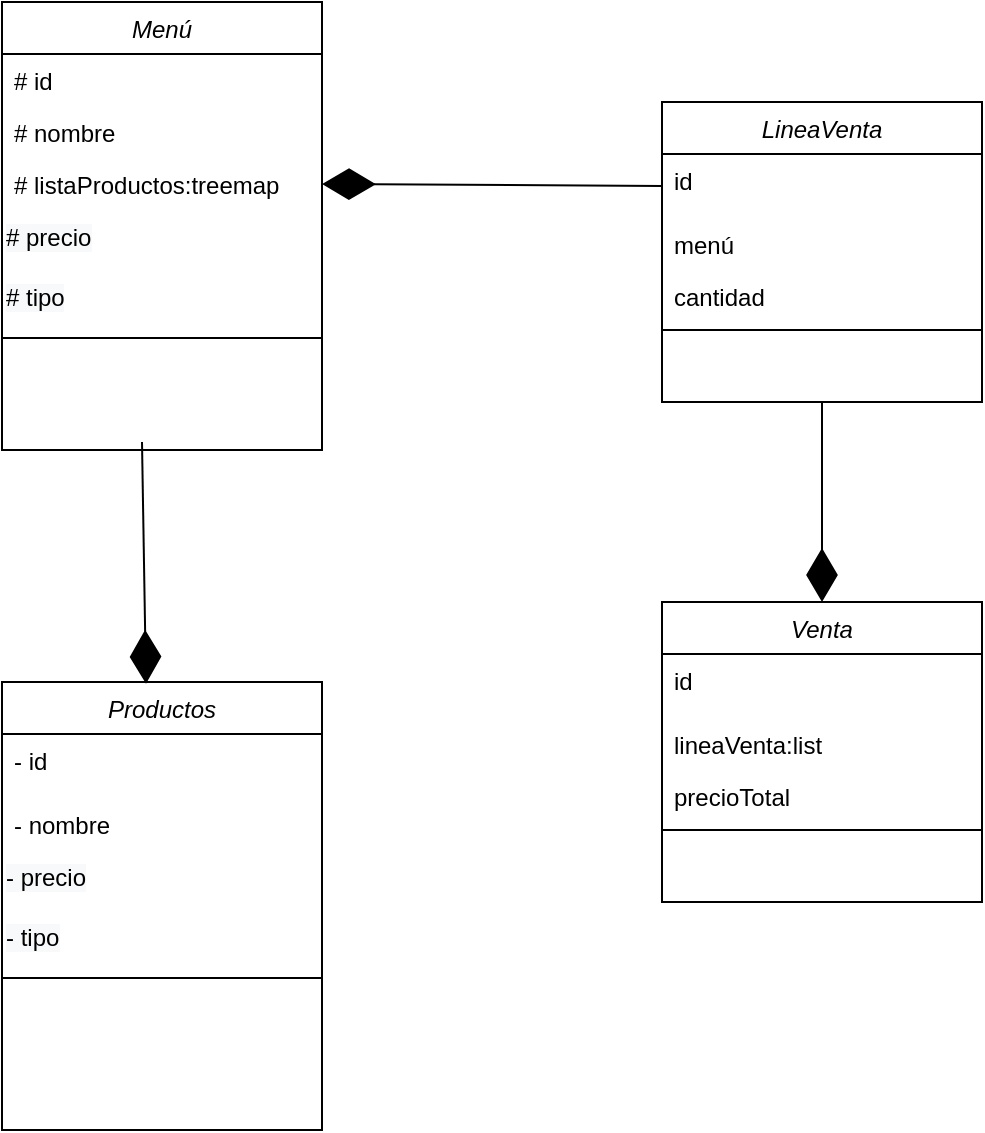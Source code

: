 <mxfile version="15.2.7" type="device"><diagram id="C5RBs43oDa-KdzZeNtuy" name="Page-1"><mxGraphModel dx="852" dy="494" grid="1" gridSize="10" guides="1" tooltips="1" connect="1" arrows="1" fold="1" page="1" pageScale="1" pageWidth="827" pageHeight="1169" math="0" shadow="0"><root><mxCell id="WIyWlLk6GJQsqaUBKTNV-0"/><mxCell id="WIyWlLk6GJQsqaUBKTNV-1" parent="WIyWlLk6GJQsqaUBKTNV-0"/><mxCell id="zkfFHV4jXpPFQw0GAbJ--0" value="Menú" style="swimlane;fontStyle=2;align=center;verticalAlign=top;childLayout=stackLayout;horizontal=1;startSize=26;horizontalStack=0;resizeParent=1;resizeLast=0;collapsible=1;marginBottom=0;rounded=0;shadow=0;strokeWidth=1;" parent="WIyWlLk6GJQsqaUBKTNV-1" vertex="1"><mxGeometry x="220" y="120" width="160" height="224" as="geometry"><mxRectangle x="230" y="140" width="160" height="26" as="alternateBounds"/></mxGeometry></mxCell><mxCell id="zkfFHV4jXpPFQw0GAbJ--1" value="# id" style="text;align=left;verticalAlign=top;spacingLeft=4;spacingRight=4;overflow=hidden;rotatable=0;points=[[0,0.5],[1,0.5]];portConstraint=eastwest;" parent="zkfFHV4jXpPFQw0GAbJ--0" vertex="1"><mxGeometry y="26" width="160" height="26" as="geometry"/></mxCell><mxCell id="zkfFHV4jXpPFQw0GAbJ--2" value="# nombre" style="text;align=left;verticalAlign=top;spacingLeft=4;spacingRight=4;overflow=hidden;rotatable=0;points=[[0,0.5],[1,0.5]];portConstraint=eastwest;rounded=0;shadow=0;html=0;" parent="zkfFHV4jXpPFQw0GAbJ--0" vertex="1"><mxGeometry y="52" width="160" height="26" as="geometry"/></mxCell><mxCell id="9YfbYnSpnzWlh_MAuSfu-0" value="# listaProductos:treemap" style="text;align=left;verticalAlign=top;spacingLeft=4;spacingRight=4;overflow=hidden;rotatable=0;points=[[0,0.5],[1,0.5]];portConstraint=eastwest;rounded=0;shadow=0;html=0;" parent="zkfFHV4jXpPFQw0GAbJ--0" vertex="1"><mxGeometry y="78" width="160" height="26" as="geometry"/></mxCell><mxCell id="9YfbYnSpnzWlh_MAuSfu-9" value="&lt;span style=&quot;color: rgb(0 , 0 , 0) ; font-family: &amp;#34;helvetica&amp;#34; ; font-size: 12px ; font-style: normal ; font-weight: 400 ; letter-spacing: normal ; text-align: left ; text-indent: 0px ; text-transform: none ; word-spacing: 0px ; background-color: rgb(248 , 249 , 250) ; display: inline ; float: none&quot;&gt;# precio&lt;/span&gt;" style="text;whiteSpace=wrap;html=1;" parent="zkfFHV4jXpPFQw0GAbJ--0" vertex="1"><mxGeometry y="104" width="160" height="30" as="geometry"/></mxCell><mxCell id="9YfbYnSpnzWlh_MAuSfu-18" value="&lt;span style=&quot;color: rgb(0 , 0 , 0) ; font-family: &amp;#34;helvetica&amp;#34; ; font-size: 12px ; font-style: normal ; font-weight: 400 ; letter-spacing: normal ; text-align: left ; text-indent: 0px ; text-transform: none ; word-spacing: 0px ; background-color: rgb(248 , 249 , 250) ; display: inline ; float: none&quot;&gt;# tipo&lt;/span&gt;" style="text;whiteSpace=wrap;html=1;" parent="zkfFHV4jXpPFQw0GAbJ--0" vertex="1"><mxGeometry y="134" width="160" height="30" as="geometry"/></mxCell><mxCell id="zkfFHV4jXpPFQw0GAbJ--4" value="" style="line;html=1;strokeWidth=1;align=left;verticalAlign=middle;spacingTop=-1;spacingLeft=3;spacingRight=3;rotatable=0;labelPosition=right;points=[];portConstraint=eastwest;" parent="zkfFHV4jXpPFQw0GAbJ--0" vertex="1"><mxGeometry y="164" width="160" height="8" as="geometry"/></mxCell><mxCell id="9YfbYnSpnzWlh_MAuSfu-19" value="Productos" style="swimlane;fontStyle=2;align=center;verticalAlign=top;childLayout=stackLayout;horizontal=1;startSize=26;horizontalStack=0;resizeParent=1;resizeLast=0;collapsible=1;marginBottom=0;rounded=0;shadow=0;strokeWidth=1;" parent="WIyWlLk6GJQsqaUBKTNV-1" vertex="1"><mxGeometry x="220" y="460" width="160" height="224" as="geometry"><mxRectangle x="230" y="140" width="160" height="26" as="alternateBounds"/></mxGeometry></mxCell><mxCell id="9YfbYnSpnzWlh_MAuSfu-20" value="- id" style="text;align=left;verticalAlign=top;spacingLeft=4;spacingRight=4;overflow=hidden;rotatable=0;points=[[0,0.5],[1,0.5]];portConstraint=eastwest;" parent="9YfbYnSpnzWlh_MAuSfu-19" vertex="1"><mxGeometry y="26" width="160" height="32" as="geometry"/></mxCell><mxCell id="9YfbYnSpnzWlh_MAuSfu-21" value="- nombre" style="text;align=left;verticalAlign=top;spacingLeft=4;spacingRight=4;overflow=hidden;rotatable=0;points=[[0,0.5],[1,0.5]];portConstraint=eastwest;rounded=0;shadow=0;html=0;" parent="9YfbYnSpnzWlh_MAuSfu-19" vertex="1"><mxGeometry y="58" width="160" height="26" as="geometry"/></mxCell><mxCell id="9YfbYnSpnzWlh_MAuSfu-24" value="&lt;span style=&quot;color: rgb(0 , 0 , 0) ; font-family: &amp;#34;helvetica&amp;#34; ; font-size: 12px ; font-style: normal ; font-weight: 400 ; letter-spacing: normal ; text-align: left ; text-indent: 0px ; text-transform: none ; word-spacing: 0px ; background-color: rgb(248 , 249 , 250) ; display: inline ; float: none&quot;&gt;- precio&lt;/span&gt;" style="text;whiteSpace=wrap;html=1;" parent="9YfbYnSpnzWlh_MAuSfu-19" vertex="1"><mxGeometry y="84" width="160" height="30" as="geometry"/></mxCell><mxCell id="9YfbYnSpnzWlh_MAuSfu-25" value="&lt;span style=&quot;color: rgb(0 , 0 , 0) ; font-family: &amp;#34;helvetica&amp;#34; ; font-size: 12px ; font-style: normal ; font-weight: 400 ; letter-spacing: normal ; text-align: left ; text-indent: 0px ; text-transform: none ; word-spacing: 0px ; background-color: rgb(248 , 249 , 250) ; display: inline ; float: none&quot;&gt;- tipo&lt;/span&gt;" style="text;whiteSpace=wrap;html=1;" parent="9YfbYnSpnzWlh_MAuSfu-19" vertex="1"><mxGeometry y="114" width="160" height="30" as="geometry"/></mxCell><mxCell id="9YfbYnSpnzWlh_MAuSfu-26" value="" style="line;html=1;strokeWidth=1;align=left;verticalAlign=middle;spacingTop=-1;spacingLeft=3;spacingRight=3;rotatable=0;labelPosition=right;points=[];portConstraint=eastwest;" parent="9YfbYnSpnzWlh_MAuSfu-19" vertex="1"><mxGeometry y="144" width="160" height="8" as="geometry"/></mxCell><mxCell id="9YfbYnSpnzWlh_MAuSfu-31" value="" style="endArrow=diamondThin;endFill=1;endSize=24;html=1;entryX=0.45;entryY=0.004;entryDx=0;entryDy=0;entryPerimeter=0;" parent="WIyWlLk6GJQsqaUBKTNV-1" target="9YfbYnSpnzWlh_MAuSfu-19" edge="1"><mxGeometry width="160" relative="1" as="geometry"><mxPoint x="290" y="340" as="sourcePoint"/><mxPoint x="490" y="460" as="targetPoint"/></mxGeometry></mxCell><mxCell id="9YfbYnSpnzWlh_MAuSfu-32" value="LineaVenta" style="swimlane;fontStyle=2;align=center;verticalAlign=top;childLayout=stackLayout;horizontal=1;startSize=26;horizontalStack=0;resizeParent=1;resizeLast=0;collapsible=1;marginBottom=0;rounded=0;shadow=0;strokeWidth=1;" parent="WIyWlLk6GJQsqaUBKTNV-1" vertex="1"><mxGeometry x="550" y="170" width="160" height="150" as="geometry"><mxRectangle x="230" y="140" width="160" height="26" as="alternateBounds"/></mxGeometry></mxCell><mxCell id="9YfbYnSpnzWlh_MAuSfu-33" value="id" style="text;align=left;verticalAlign=top;spacingLeft=4;spacingRight=4;overflow=hidden;rotatable=0;points=[[0,0.5],[1,0.5]];portConstraint=eastwest;" parent="9YfbYnSpnzWlh_MAuSfu-32" vertex="1"><mxGeometry y="26" width="160" height="32" as="geometry"/></mxCell><mxCell id="9YfbYnSpnzWlh_MAuSfu-34" value="menú" style="text;align=left;verticalAlign=top;spacingLeft=4;spacingRight=4;overflow=hidden;rotatable=0;points=[[0,0.5],[1,0.5]];portConstraint=eastwest;rounded=0;shadow=0;html=0;" parent="9YfbYnSpnzWlh_MAuSfu-32" vertex="1"><mxGeometry y="58" width="160" height="26" as="geometry"/></mxCell><mxCell id="9YfbYnSpnzWlh_MAuSfu-35" value="cantidad" style="text;align=left;verticalAlign=top;spacingLeft=4;spacingRight=4;overflow=hidden;rotatable=0;points=[[0,0.5],[1,0.5]];portConstraint=eastwest;rounded=0;shadow=0;html=0;" parent="9YfbYnSpnzWlh_MAuSfu-32" vertex="1"><mxGeometry y="84" width="160" height="26" as="geometry"/></mxCell><mxCell id="9YfbYnSpnzWlh_MAuSfu-38" value="" style="line;html=1;strokeWidth=1;align=left;verticalAlign=middle;spacingTop=-1;spacingLeft=3;spacingRight=3;rotatable=0;labelPosition=right;points=[];portConstraint=eastwest;" parent="9YfbYnSpnzWlh_MAuSfu-32" vertex="1"><mxGeometry y="110" width="160" height="8" as="geometry"/></mxCell><mxCell id="9YfbYnSpnzWlh_MAuSfu-39" value="" style="endArrow=diamondThin;endFill=1;endSize=24;html=1;entryX=1;entryY=0.5;entryDx=0;entryDy=0;exitX=0;exitY=0.5;exitDx=0;exitDy=0;" parent="WIyWlLk6GJQsqaUBKTNV-1" source="9YfbYnSpnzWlh_MAuSfu-33" edge="1"><mxGeometry width="160" relative="1" as="geometry"><mxPoint x="330" y="410" as="sourcePoint"/><mxPoint x="380" y="211" as="targetPoint"/></mxGeometry></mxCell><mxCell id="9YfbYnSpnzWlh_MAuSfu-40" value="Venta" style="swimlane;fontStyle=2;align=center;verticalAlign=top;childLayout=stackLayout;horizontal=1;startSize=26;horizontalStack=0;resizeParent=1;resizeLast=0;collapsible=1;marginBottom=0;rounded=0;shadow=0;strokeWidth=1;" parent="WIyWlLk6GJQsqaUBKTNV-1" vertex="1"><mxGeometry x="550" y="420" width="160" height="150" as="geometry"><mxRectangle x="230" y="140" width="160" height="26" as="alternateBounds"/></mxGeometry></mxCell><mxCell id="9YfbYnSpnzWlh_MAuSfu-41" value="id" style="text;align=left;verticalAlign=top;spacingLeft=4;spacingRight=4;overflow=hidden;rotatable=0;points=[[0,0.5],[1,0.5]];portConstraint=eastwest;" parent="9YfbYnSpnzWlh_MAuSfu-40" vertex="1"><mxGeometry y="26" width="160" height="32" as="geometry"/></mxCell><mxCell id="9YfbYnSpnzWlh_MAuSfu-42" value="lineaVenta:list" style="text;align=left;verticalAlign=top;spacingLeft=4;spacingRight=4;overflow=hidden;rotatable=0;points=[[0,0.5],[1,0.5]];portConstraint=eastwest;rounded=0;shadow=0;html=0;" parent="9YfbYnSpnzWlh_MAuSfu-40" vertex="1"><mxGeometry y="58" width="160" height="26" as="geometry"/></mxCell><mxCell id="9YfbYnSpnzWlh_MAuSfu-43" value="precioTotal" style="text;align=left;verticalAlign=top;spacingLeft=4;spacingRight=4;overflow=hidden;rotatable=0;points=[[0,0.5],[1,0.5]];portConstraint=eastwest;rounded=0;shadow=0;html=0;" parent="9YfbYnSpnzWlh_MAuSfu-40" vertex="1"><mxGeometry y="84" width="160" height="26" as="geometry"/></mxCell><mxCell id="9YfbYnSpnzWlh_MAuSfu-44" value="" style="line;html=1;strokeWidth=1;align=left;verticalAlign=middle;spacingTop=-1;spacingLeft=3;spacingRight=3;rotatable=0;labelPosition=right;points=[];portConstraint=eastwest;" parent="9YfbYnSpnzWlh_MAuSfu-40" vertex="1"><mxGeometry y="110" width="160" height="8" as="geometry"/></mxCell><mxCell id="9YfbYnSpnzWlh_MAuSfu-45" value="" style="endArrow=diamondThin;endFill=1;endSize=24;html=1;entryX=0.5;entryY=0;entryDx=0;entryDy=0;exitX=0.5;exitY=1;exitDx=0;exitDy=0;" parent="WIyWlLk6GJQsqaUBKTNV-1" source="9YfbYnSpnzWlh_MAuSfu-32" target="9YfbYnSpnzWlh_MAuSfu-40" edge="1"><mxGeometry width="160" relative="1" as="geometry"><mxPoint x="330" y="410" as="sourcePoint"/><mxPoint x="490" y="410" as="targetPoint"/></mxGeometry></mxCell></root></mxGraphModel></diagram></mxfile>